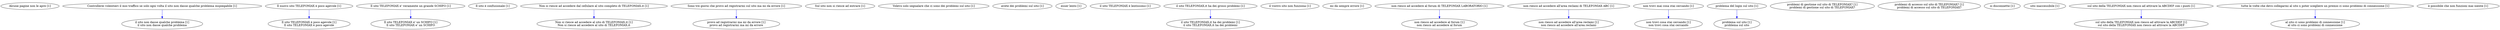 digraph collapsedGraph {
"Alcune pagine non le apre [1]""il sito non dasse qualche problema [1]\nil sito non dasse qualche problema""Controllerei volentieri il mio traffico se solo ogni volta il sito non dasse qualche problema inspiegabile [1]""Il sito TELEFONIAX è poco agevole [1]\nIl sito TELEFONIAX è poco agevole""Il nuovo sito TELEFONIAX è poco agevole [1]""Il sito TELEFONIAX e' un SCHIFO [1]\nIl sito TELEFONIAX e' un SCHIFO""Il sito TELEFONIAX e' veramente un grande SCHIFO [1]""Il sito è confusionale [1]""Non si riesce ad accedere al sito di TELEFONIAX.it [1]\nNon si riesce ad accedere al sito di TELEFONIAX.it""Non si riesce ad accedere dal cellulare al sito completo di TELEFONIAX.it [1]""provo ad registrarmi ma mi da errore [1]\nprovo ad registrarmi ma mi da errore""Sono tre giorni che provo ad registrarmi sul sito ma mi da errore [1]""Sul sito non si riesce ad entrare [1]""Volevo solo segnalare che ci sono dei problemi sul sito [1]""avete dei problemi sul sito [1]""esser lento [1]""il sito TELEFONIAX è lentissimo [1]""il sito TELEFONIAX.it ha dei problemi [1]\nil sito TELEFONIAX.it ha dei problemi""il sito TELEFONIAX.it ha dei grossi problemi [1]""il vostro sito non funziona [1]""mi dà sempre errore [1]""non riesco ad accedere al forum [1]\nnon riesco ad accedere al forum""non riesco ad accedere al forum di TELEFONIAX LABORATORIO [1]""non riesco ad accedere all'area reclami [1]\nnon riesco ad accedere all'area reclami""non riesco ad accedere all'area reclami di TELEFONIAX ABC [1]""non trovi cosa stai cercando [1]\nnon trovi cosa stai cercando""non trovi mai cosa stai cercando [1]""problema sul sito [1]\nproblema sul sito""problema del login sul sito [1]""problemi di gestione sul sito di TELEFONIAX? [1]\nproblemi di gestione sul sito di TELEFONIAX?""problemi di accesso sul sito di TELEFONIAX? [1]\nproblemi di accesso sul sito di TELEFONIAX?""si disconnette [1]""sito inaccessibile [1]""sul sito della TELEFONIAX non riesco ad attivare la ABCDEF [1]\nsul sito della TELEFONIAX non riesco ad attivare la ABCDEF""sul sito della TELEFONIAX non riesco ad attivare la ABCDEF con i punti [1]""al sito ci sono problemi di connessione [1]\nal sito ci sono problemi di connessione""tutte le volte che devo collegarmi al sito x poter scegliere un premio ci sono problemi di connessione [1]""è possibile che non funzioni mai niente [1]""Controllerei volentieri il mio traffico se solo ogni volta il sito non dasse qualche problema inspiegabile [1]" -> "il sito non dasse qualche problema [1]\nil sito non dasse qualche problema" [color=blue]
"Il nuovo sito TELEFONIAX è poco agevole [1]" -> "Il sito TELEFONIAX è poco agevole [1]\nIl sito TELEFONIAX è poco agevole" [color=blue]
"Il sito TELEFONIAX e' veramente un grande SCHIFO [1]" -> "Il sito TELEFONIAX e' un SCHIFO [1]\nIl sito TELEFONIAX e' un SCHIFO" [color=blue]
"Non si riesce ad accedere dal cellulare al sito completo di TELEFONIAX.it [1]" -> "Non si riesce ad accedere al sito di TELEFONIAX.it [1]\nNon si riesce ad accedere al sito di TELEFONIAX.it" [color=blue]
"Sono tre giorni che provo ad registrarmi sul sito ma mi da errore [1]" -> "provo ad registrarmi ma mi da errore [1]\nprovo ad registrarmi ma mi da errore" [color=blue]
"il sito TELEFONIAX.it ha dei grossi problemi [1]" -> "il sito TELEFONIAX.it ha dei problemi [1]\nil sito TELEFONIAX.it ha dei problemi" [color=blue]
"non riesco ad accedere al forum di TELEFONIAX LABORATORIO [1]" -> "non riesco ad accedere al forum [1]\nnon riesco ad accedere al forum" [color=blue]
"non riesco ad accedere all'area reclami di TELEFONIAX ABC [1]" -> "non riesco ad accedere all'area reclami [1]\nnon riesco ad accedere all'area reclami" [color=blue]
"non trovi mai cosa stai cercando [1]" -> "non trovi cosa stai cercando [1]\nnon trovi cosa stai cercando" [color=blue]
"problema del login sul sito [1]" -> "problema sul sito [1]\nproblema sul sito" [color=blue]
"sul sito della TELEFONIAX non riesco ad attivare la ABCDEF con i punti [1]" -> "sul sito della TELEFONIAX non riesco ad attivare la ABCDEF [1]\nsul sito della TELEFONIAX non riesco ad attivare la ABCDEF" [color=blue]
"tutte le volte che devo collegarmi al sito x poter scegliere un premio ci sono problemi di connessione [1]" -> "al sito ci sono problemi di connessione [1]\nal sito ci sono problemi di connessione" [color=blue]
}